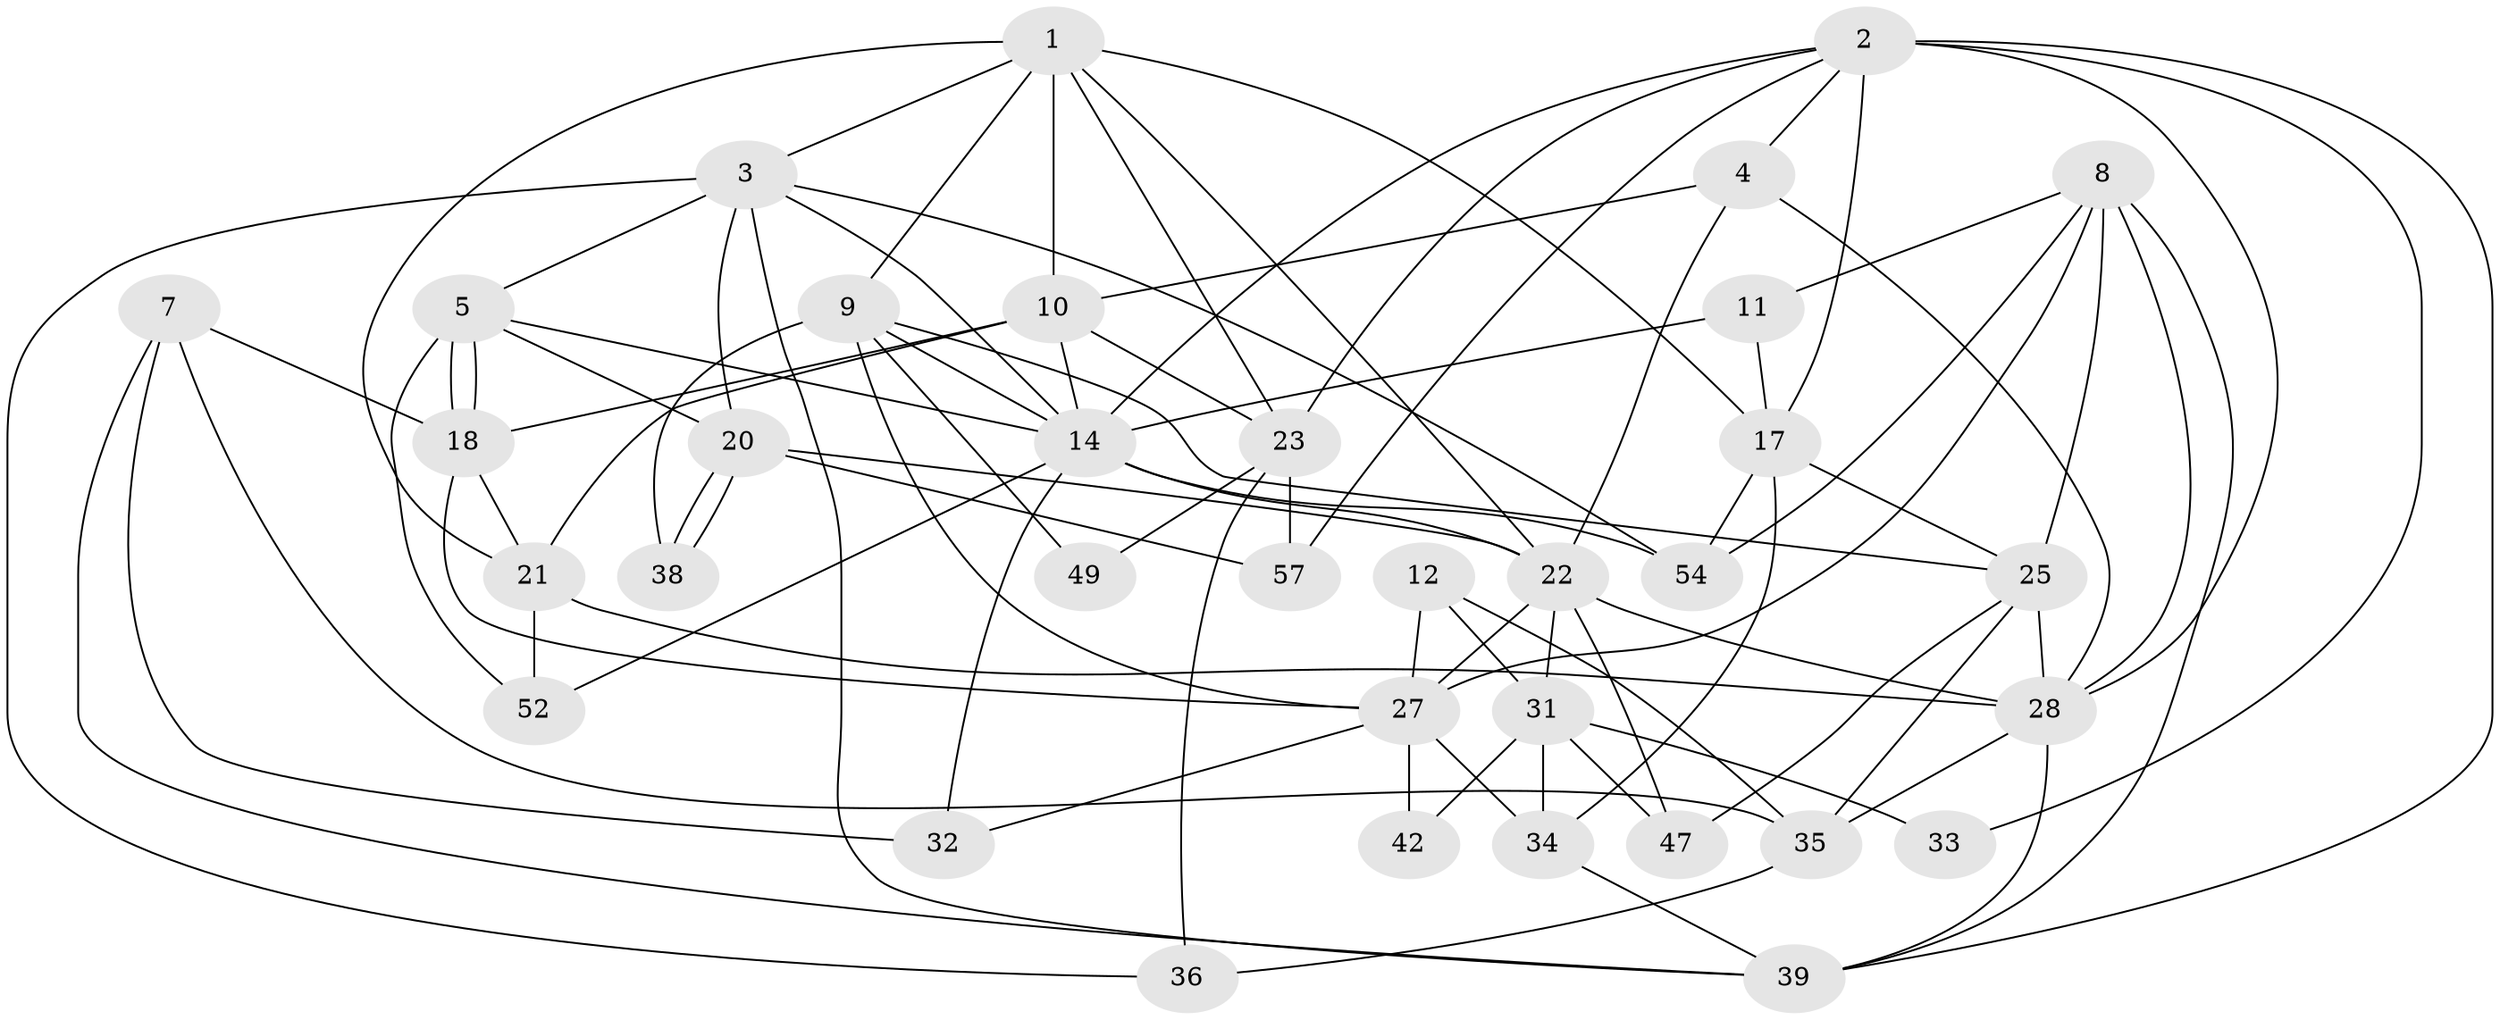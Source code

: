 // original degree distribution, {4: 0.19298245614035087, 5: 0.24561403508771928, 3: 0.3684210526315789, 2: 0.07017543859649122, 6: 0.10526315789473684, 7: 0.017543859649122806}
// Generated by graph-tools (version 1.1) at 2025/41/03/06/25 10:41:54]
// undirected, 35 vertices, 89 edges
graph export_dot {
graph [start="1"]
  node [color=gray90,style=filled];
  1 [super="+6"];
  2 [super="+26"];
  3 [super="+43"];
  4 [super="+13"];
  5 [super="+19"];
  7 [super="+30"];
  8 [super="+15"];
  9;
  10 [super="+16"];
  11;
  12;
  14 [super="+53"];
  17 [super="+51"];
  18 [super="+29"];
  20 [super="+45"];
  21 [super="+46"];
  22 [super="+24"];
  23 [super="+41"];
  25 [super="+40"];
  27 [super="+55"];
  28 [super="+56"];
  31 [super="+37"];
  32;
  33 [super="+50"];
  34;
  35 [super="+48"];
  36;
  38;
  39 [super="+44"];
  42;
  47;
  49;
  52;
  54;
  57;
  1 -- 3;
  1 -- 9;
  1 -- 10;
  1 -- 17;
  1 -- 21;
  1 -- 22;
  1 -- 23;
  2 -- 28;
  2 -- 4;
  2 -- 33;
  2 -- 17;
  2 -- 23;
  2 -- 57;
  2 -- 14;
  2 -- 39;
  3 -- 14;
  3 -- 36;
  3 -- 5;
  3 -- 54;
  3 -- 20;
  3 -- 39;
  4 -- 28;
  4 -- 22;
  4 -- 10;
  5 -- 18 [weight=2];
  5 -- 18;
  5 -- 52;
  5 -- 20;
  5 -- 14;
  7 -- 18;
  7 -- 32;
  7 -- 35;
  7 -- 39;
  8 -- 27;
  8 -- 54;
  8 -- 25;
  8 -- 11;
  8 -- 28;
  8 -- 39;
  9 -- 14;
  9 -- 38;
  9 -- 49;
  9 -- 25;
  9 -- 27;
  10 -- 23;
  10 -- 21;
  10 -- 18;
  10 -- 14;
  11 -- 17;
  11 -- 14;
  12 -- 35;
  12 -- 31;
  12 -- 27;
  14 -- 22;
  14 -- 32;
  14 -- 52;
  14 -- 54;
  17 -- 54;
  17 -- 34;
  17 -- 25;
  18 -- 27;
  18 -- 21;
  20 -- 38;
  20 -- 38;
  20 -- 57;
  20 -- 22;
  21 -- 52;
  21 -- 28;
  22 -- 47;
  22 -- 28;
  22 -- 27;
  22 -- 31;
  23 -- 49;
  23 -- 57;
  23 -- 36;
  25 -- 47;
  25 -- 35;
  25 -- 28;
  27 -- 34;
  27 -- 42;
  27 -- 32;
  28 -- 35;
  28 -- 39;
  31 -- 34;
  31 -- 42;
  31 -- 47;
  31 -- 33;
  34 -- 39;
  35 -- 36;
}
